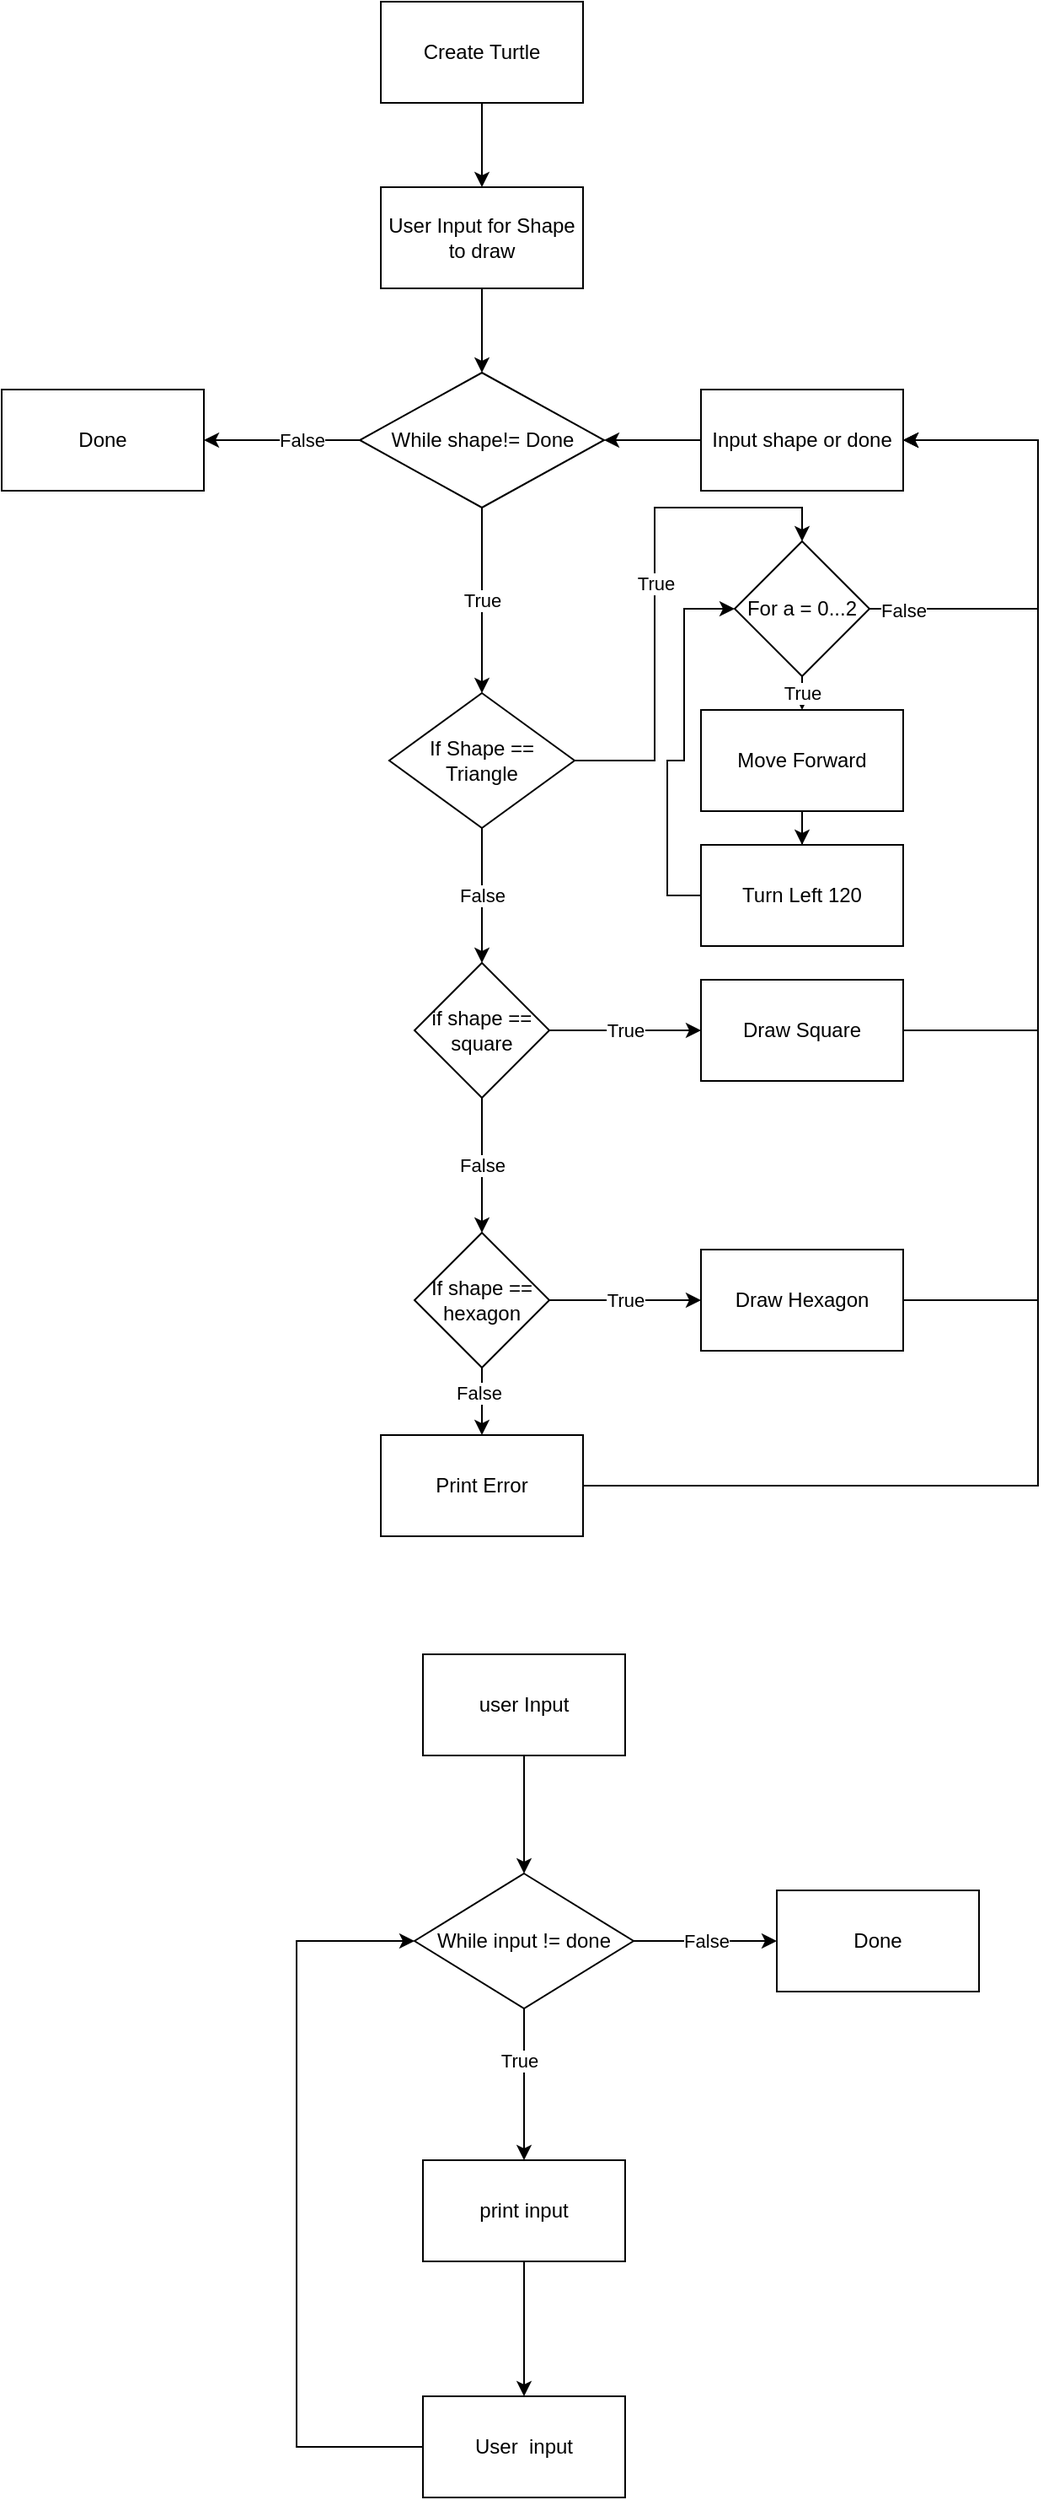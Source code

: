 <mxfile version="13.4.9" type="github">
  <diagram id="QXO7frgfRFghtwRwL6mL" name="Page-1">
    <mxGraphModel dx="1472" dy="1863" grid="1" gridSize="10" guides="1" tooltips="1" connect="1" arrows="1" fold="1" page="1" pageScale="1" pageWidth="850" pageHeight="1100" math="0" shadow="0">
      <root>
        <mxCell id="0" />
        <mxCell id="1" parent="0" />
        <mxCell id="TN6WV2yWwlr5OLhmlhRr-4" value="User Input for Shape to draw" style="rounded=0;whiteSpace=wrap;html=1;" parent="1" vertex="1">
          <mxGeometry x="250" y="90" width="120" height="60" as="geometry" />
        </mxCell>
        <mxCell id="TN6WV2yWwlr5OLhmlhRr-5" value="" style="endArrow=classic;html=1;entryX=0.5;entryY=0;entryDx=0;entryDy=0;" parent="1" source="TN6WV2yWwlr5OLhmlhRr-4" target="TN6WV2yWwlr5OLhmlhRr-34" edge="1">
          <mxGeometry width="50" height="50" relative="1" as="geometry">
            <mxPoint x="300" y="410" as="sourcePoint" />
            <mxPoint x="314" y="160" as="targetPoint" />
          </mxGeometry>
        </mxCell>
        <mxCell id="TN6WV2yWwlr5OLhmlhRr-8" value="True" style="edgeStyle=orthogonalEdgeStyle;rounded=0;orthogonalLoop=1;jettySize=auto;html=1;entryX=0.5;entryY=0;entryDx=0;entryDy=0;" parent="1" source="TN6WV2yWwlr5OLhmlhRr-6" target="zi6b82KJYKhJK6f6ln1B-2" edge="1">
          <mxGeometry relative="1" as="geometry">
            <mxPoint x="380" y="470" as="targetPoint" />
          </mxGeometry>
        </mxCell>
        <mxCell id="TN6WV2yWwlr5OLhmlhRr-10" value="False" style="edgeStyle=orthogonalEdgeStyle;rounded=0;orthogonalLoop=1;jettySize=auto;html=1;" parent="1" source="TN6WV2yWwlr5OLhmlhRr-6" target="TN6WV2yWwlr5OLhmlhRr-9" edge="1">
          <mxGeometry relative="1" as="geometry" />
        </mxCell>
        <mxCell id="TN6WV2yWwlr5OLhmlhRr-6" value="If Shape == Triangle" style="rhombus;whiteSpace=wrap;html=1;" parent="1" vertex="1">
          <mxGeometry x="255" y="390" width="110" height="80" as="geometry" />
        </mxCell>
        <mxCell id="TN6WV2yWwlr5OLhmlhRr-36" style="edgeStyle=orthogonalEdgeStyle;rounded=0;orthogonalLoop=1;jettySize=auto;html=1;entryX=1;entryY=0.5;entryDx=0;entryDy=0;exitX=1;exitY=0.5;exitDx=0;exitDy=0;" parent="1" source="zi6b82KJYKhJK6f6ln1B-2" target="TN6WV2yWwlr5OLhmlhRr-43" edge="1">
          <mxGeometry relative="1" as="geometry">
            <mxPoint x="485" y="190" as="targetPoint" />
            <Array as="points">
              <mxPoint x="640" y="340" />
              <mxPoint x="640" y="240" />
            </Array>
            <mxPoint x="690" y="430" as="sourcePoint" />
          </mxGeometry>
        </mxCell>
        <mxCell id="zi6b82KJYKhJK6f6ln1B-11" value="False" style="edgeLabel;html=1;align=center;verticalAlign=middle;resizable=0;points=[];" vertex="1" connectable="0" parent="TN6WV2yWwlr5OLhmlhRr-36">
          <mxGeometry x="-0.859" y="-1" relative="1" as="geometry">
            <mxPoint as="offset" />
          </mxGeometry>
        </mxCell>
        <mxCell id="TN6WV2yWwlr5OLhmlhRr-12" value="True" style="edgeStyle=orthogonalEdgeStyle;rounded=0;orthogonalLoop=1;jettySize=auto;html=1;" parent="1" source="TN6WV2yWwlr5OLhmlhRr-9" target="TN6WV2yWwlr5OLhmlhRr-11" edge="1">
          <mxGeometry relative="1" as="geometry" />
        </mxCell>
        <mxCell id="TN6WV2yWwlr5OLhmlhRr-14" value="False" style="edgeStyle=orthogonalEdgeStyle;rounded=0;orthogonalLoop=1;jettySize=auto;html=1;" parent="1" source="TN6WV2yWwlr5OLhmlhRr-9" target="TN6WV2yWwlr5OLhmlhRr-13" edge="1">
          <mxGeometry relative="1" as="geometry" />
        </mxCell>
        <mxCell id="TN6WV2yWwlr5OLhmlhRr-9" value="if shape == square" style="rhombus;whiteSpace=wrap;html=1;" parent="1" vertex="1">
          <mxGeometry x="270" y="550" width="80" height="80" as="geometry" />
        </mxCell>
        <mxCell id="TN6WV2yWwlr5OLhmlhRr-37" style="edgeStyle=orthogonalEdgeStyle;rounded=0;orthogonalLoop=1;jettySize=auto;html=1;entryX=1;entryY=0.25;entryDx=0;entryDy=0;" parent="1" source="TN6WV2yWwlr5OLhmlhRr-43" target="TN6WV2yWwlr5OLhmlhRr-43" edge="1">
          <mxGeometry relative="1" as="geometry">
            <mxPoint x="490" y="200" as="targetPoint" />
            <Array as="points">
              <mxPoint x="500" y="220" />
              <mxPoint x="560" y="220" />
            </Array>
          </mxGeometry>
        </mxCell>
        <mxCell id="TN6WV2yWwlr5OLhmlhRr-11" value="Draw Square" style="whiteSpace=wrap;html=1;" parent="1" vertex="1">
          <mxGeometry x="440" y="560" width="120" height="60" as="geometry" />
        </mxCell>
        <mxCell id="TN6WV2yWwlr5OLhmlhRr-16" value="True" style="edgeStyle=orthogonalEdgeStyle;rounded=0;orthogonalLoop=1;jettySize=auto;html=1;" parent="1" source="TN6WV2yWwlr5OLhmlhRr-13" target="TN6WV2yWwlr5OLhmlhRr-15" edge="1">
          <mxGeometry relative="1" as="geometry" />
        </mxCell>
        <mxCell id="TN6WV2yWwlr5OLhmlhRr-18" value="" style="edgeStyle=orthogonalEdgeStyle;rounded=0;orthogonalLoop=1;jettySize=auto;html=1;" parent="1" source="TN6WV2yWwlr5OLhmlhRr-13" target="TN6WV2yWwlr5OLhmlhRr-17" edge="1">
          <mxGeometry relative="1" as="geometry" />
        </mxCell>
        <mxCell id="TN6WV2yWwlr5OLhmlhRr-19" value="False" style="edgeLabel;html=1;align=center;verticalAlign=middle;resizable=0;points=[];" parent="TN6WV2yWwlr5OLhmlhRr-18" vertex="1" connectable="0">
          <mxGeometry x="-0.267" y="-2" relative="1" as="geometry">
            <mxPoint as="offset" />
          </mxGeometry>
        </mxCell>
        <mxCell id="TN6WV2yWwlr5OLhmlhRr-13" value="If shape == hexagon" style="rhombus;whiteSpace=wrap;html=1;" parent="1" vertex="1">
          <mxGeometry x="270" y="710" width="80" height="80" as="geometry" />
        </mxCell>
        <mxCell id="TN6WV2yWwlr5OLhmlhRr-38" style="edgeStyle=orthogonalEdgeStyle;rounded=0;orthogonalLoop=1;jettySize=auto;html=1;entryX=1;entryY=0.5;entryDx=0;entryDy=0;" parent="1" source="TN6WV2yWwlr5OLhmlhRr-15" target="TN6WV2yWwlr5OLhmlhRr-43" edge="1">
          <mxGeometry relative="1" as="geometry">
            <mxPoint x="490" y="200" as="targetPoint" />
            <Array as="points">
              <mxPoint x="640" y="750" />
              <mxPoint x="640" y="240" />
              <mxPoint x="545" y="240" />
            </Array>
          </mxGeometry>
        </mxCell>
        <mxCell id="TN6WV2yWwlr5OLhmlhRr-15" value="Draw Hexagon" style="whiteSpace=wrap;html=1;" parent="1" vertex="1">
          <mxGeometry x="440" y="720" width="120" height="60" as="geometry" />
        </mxCell>
        <mxCell id="TN6WV2yWwlr5OLhmlhRr-39" style="edgeStyle=orthogonalEdgeStyle;rounded=0;orthogonalLoop=1;jettySize=auto;html=1;entryX=1;entryY=0.5;entryDx=0;entryDy=0;" parent="1" source="TN6WV2yWwlr5OLhmlhRr-17" target="TN6WV2yWwlr5OLhmlhRr-43" edge="1">
          <mxGeometry relative="1" as="geometry">
            <mxPoint x="490" y="210" as="targetPoint" />
            <Array as="points">
              <mxPoint x="640" y="860" />
              <mxPoint x="640" y="240" />
            </Array>
          </mxGeometry>
        </mxCell>
        <mxCell id="TN6WV2yWwlr5OLhmlhRr-17" value="Print Error" style="whiteSpace=wrap;html=1;" parent="1" vertex="1">
          <mxGeometry x="250" y="830" width="120" height="60" as="geometry" />
        </mxCell>
        <mxCell id="TN6WV2yWwlr5OLhmlhRr-21" value="" style="edgeStyle=orthogonalEdgeStyle;rounded=0;orthogonalLoop=1;jettySize=auto;html=1;" parent="1" source="TN6WV2yWwlr5OLhmlhRr-20" target="TN6WV2yWwlr5OLhmlhRr-4" edge="1">
          <mxGeometry relative="1" as="geometry" />
        </mxCell>
        <mxCell id="TN6WV2yWwlr5OLhmlhRr-20" value="Create Turtle" style="rounded=0;whiteSpace=wrap;html=1;" parent="1" vertex="1">
          <mxGeometry x="250" y="-20" width="120" height="60" as="geometry" />
        </mxCell>
        <mxCell id="TN6WV2yWwlr5OLhmlhRr-25" value="" style="edgeStyle=orthogonalEdgeStyle;rounded=0;orthogonalLoop=1;jettySize=auto;html=1;" parent="1" source="TN6WV2yWwlr5OLhmlhRr-23" target="TN6WV2yWwlr5OLhmlhRr-24" edge="1">
          <mxGeometry relative="1" as="geometry" />
        </mxCell>
        <mxCell id="TN6WV2yWwlr5OLhmlhRr-23" value="user Input" style="rounded=0;whiteSpace=wrap;html=1;" parent="1" vertex="1">
          <mxGeometry x="275" y="960" width="120" height="60" as="geometry" />
        </mxCell>
        <mxCell id="TN6WV2yWwlr5OLhmlhRr-27" value="" style="edgeStyle=orthogonalEdgeStyle;rounded=0;orthogonalLoop=1;jettySize=auto;html=1;" parent="1" source="TN6WV2yWwlr5OLhmlhRr-24" target="TN6WV2yWwlr5OLhmlhRr-26" edge="1">
          <mxGeometry relative="1" as="geometry" />
        </mxCell>
        <mxCell id="TN6WV2yWwlr5OLhmlhRr-31" value="True" style="edgeLabel;html=1;align=center;verticalAlign=middle;resizable=0;points=[];" parent="TN6WV2yWwlr5OLhmlhRr-27" vertex="1" connectable="0">
          <mxGeometry x="-0.311" y="-3" relative="1" as="geometry">
            <mxPoint as="offset" />
          </mxGeometry>
        </mxCell>
        <mxCell id="TN6WV2yWwlr5OLhmlhRr-33" value="False" style="edgeStyle=orthogonalEdgeStyle;rounded=0;orthogonalLoop=1;jettySize=auto;html=1;" parent="1" source="TN6WV2yWwlr5OLhmlhRr-24" target="TN6WV2yWwlr5OLhmlhRr-32" edge="1">
          <mxGeometry relative="1" as="geometry" />
        </mxCell>
        <mxCell id="TN6WV2yWwlr5OLhmlhRr-24" value="While input != done" style="rhombus;whiteSpace=wrap;html=1;rounded=0;" parent="1" vertex="1">
          <mxGeometry x="270" y="1090" width="130" height="80" as="geometry" />
        </mxCell>
        <mxCell id="TN6WV2yWwlr5OLhmlhRr-29" value="" style="edgeStyle=orthogonalEdgeStyle;rounded=0;orthogonalLoop=1;jettySize=auto;html=1;" parent="1" source="TN6WV2yWwlr5OLhmlhRr-26" target="TN6WV2yWwlr5OLhmlhRr-28" edge="1">
          <mxGeometry relative="1" as="geometry" />
        </mxCell>
        <mxCell id="TN6WV2yWwlr5OLhmlhRr-26" value="print input" style="whiteSpace=wrap;html=1;rounded=0;" parent="1" vertex="1">
          <mxGeometry x="275" y="1260" width="120" height="60" as="geometry" />
        </mxCell>
        <mxCell id="TN6WV2yWwlr5OLhmlhRr-30" style="edgeStyle=orthogonalEdgeStyle;rounded=0;orthogonalLoop=1;jettySize=auto;html=1;entryX=0;entryY=0.5;entryDx=0;entryDy=0;" parent="1" source="TN6WV2yWwlr5OLhmlhRr-28" target="TN6WV2yWwlr5OLhmlhRr-24" edge="1">
          <mxGeometry relative="1" as="geometry">
            <Array as="points">
              <mxPoint x="200" y="1430" />
              <mxPoint x="200" y="1130" />
            </Array>
          </mxGeometry>
        </mxCell>
        <mxCell id="TN6WV2yWwlr5OLhmlhRr-28" value="User&amp;nbsp; input" style="whiteSpace=wrap;html=1;rounded=0;" parent="1" vertex="1">
          <mxGeometry x="275" y="1400" width="120" height="60" as="geometry" />
        </mxCell>
        <mxCell id="TN6WV2yWwlr5OLhmlhRr-32" value="Done" style="whiteSpace=wrap;html=1;rounded=0;" parent="1" vertex="1">
          <mxGeometry x="485" y="1100" width="120" height="60" as="geometry" />
        </mxCell>
        <mxCell id="TN6WV2yWwlr5OLhmlhRr-35" value="True" style="edgeStyle=orthogonalEdgeStyle;rounded=0;orthogonalLoop=1;jettySize=auto;html=1;" parent="1" source="TN6WV2yWwlr5OLhmlhRr-34" target="TN6WV2yWwlr5OLhmlhRr-6" edge="1">
          <mxGeometry relative="1" as="geometry" />
        </mxCell>
        <mxCell id="TN6WV2yWwlr5OLhmlhRr-41" value="" style="edgeStyle=orthogonalEdgeStyle;rounded=0;orthogonalLoop=1;jettySize=auto;html=1;" parent="1" source="TN6WV2yWwlr5OLhmlhRr-34" target="TN6WV2yWwlr5OLhmlhRr-40" edge="1">
          <mxGeometry relative="1" as="geometry" />
        </mxCell>
        <mxCell id="TN6WV2yWwlr5OLhmlhRr-42" value="False" style="edgeLabel;html=1;align=center;verticalAlign=middle;resizable=0;points=[];" parent="TN6WV2yWwlr5OLhmlhRr-41" vertex="1" connectable="0">
          <mxGeometry x="-0.239" relative="1" as="geometry">
            <mxPoint as="offset" />
          </mxGeometry>
        </mxCell>
        <mxCell id="TN6WV2yWwlr5OLhmlhRr-34" value="While shape!= Done" style="rhombus;whiteSpace=wrap;html=1;" parent="1" vertex="1">
          <mxGeometry x="237.5" y="200" width="145" height="80" as="geometry" />
        </mxCell>
        <mxCell id="TN6WV2yWwlr5OLhmlhRr-40" value="Done" style="whiteSpace=wrap;html=1;" parent="1" vertex="1">
          <mxGeometry x="25" y="210" width="120" height="60" as="geometry" />
        </mxCell>
        <mxCell id="TN6WV2yWwlr5OLhmlhRr-44" value="" style="edgeStyle=orthogonalEdgeStyle;rounded=0;orthogonalLoop=1;jettySize=auto;html=1;" parent="1" source="TN6WV2yWwlr5OLhmlhRr-43" target="TN6WV2yWwlr5OLhmlhRr-34" edge="1">
          <mxGeometry relative="1" as="geometry" />
        </mxCell>
        <mxCell id="TN6WV2yWwlr5OLhmlhRr-43" value="Input shape or done" style="rounded=0;whiteSpace=wrap;html=1;" parent="1" vertex="1">
          <mxGeometry x="440" y="210" width="120" height="60" as="geometry" />
        </mxCell>
        <mxCell id="TN6WV2yWwlr5OLhmlhRr-45" style="edgeStyle=orthogonalEdgeStyle;rounded=0;orthogonalLoop=1;jettySize=auto;html=1;" parent="1" source="TN6WV2yWwlr5OLhmlhRr-11" target="TN6WV2yWwlr5OLhmlhRr-43" edge="1">
          <mxGeometry relative="1" as="geometry">
            <mxPoint x="515" y="590.0" as="sourcePoint" />
            <mxPoint x="490" y="200" as="targetPoint" />
            <Array as="points">
              <mxPoint x="640" y="590" />
              <mxPoint x="640" y="240" />
            </Array>
          </mxGeometry>
        </mxCell>
        <mxCell id="zi6b82KJYKhJK6f6ln1B-2" value="For a = 0...2" style="rhombus;whiteSpace=wrap;html=1;" vertex="1" parent="1">
          <mxGeometry x="460" y="300" width="80" height="80" as="geometry" />
        </mxCell>
        <mxCell id="zi6b82KJYKhJK6f6ln1B-9" value="" style="edgeStyle=orthogonalEdgeStyle;rounded=0;orthogonalLoop=1;jettySize=auto;html=1;" edge="1" parent="1" source="zi6b82KJYKhJK6f6ln1B-4" target="zi6b82KJYKhJK6f6ln1B-5">
          <mxGeometry relative="1" as="geometry" />
        </mxCell>
        <mxCell id="zi6b82KJYKhJK6f6ln1B-4" value="Move Forward" style="rounded=0;whiteSpace=wrap;html=1;" vertex="1" parent="1">
          <mxGeometry x="440" y="400" width="120" height="60" as="geometry" />
        </mxCell>
        <mxCell id="zi6b82KJYKhJK6f6ln1B-10" style="edgeStyle=orthogonalEdgeStyle;rounded=0;orthogonalLoop=1;jettySize=auto;html=1;entryX=0;entryY=0.5;entryDx=0;entryDy=0;exitX=0;exitY=0.5;exitDx=0;exitDy=0;" edge="1" parent="1" source="zi6b82KJYKhJK6f6ln1B-5" target="zi6b82KJYKhJK6f6ln1B-2">
          <mxGeometry relative="1" as="geometry">
            <Array as="points">
              <mxPoint x="420" y="510" />
              <mxPoint x="420" y="430" />
              <mxPoint x="430" y="430" />
              <mxPoint x="430" y="340" />
            </Array>
          </mxGeometry>
        </mxCell>
        <mxCell id="zi6b82KJYKhJK6f6ln1B-5" value="Turn Left 120" style="rounded=0;whiteSpace=wrap;html=1;" vertex="1" parent="1">
          <mxGeometry x="440" y="480" width="120" height="60" as="geometry" />
        </mxCell>
        <mxCell id="zi6b82KJYKhJK6f6ln1B-8" value="True" style="endArrow=classic;html=1;exitX=0.5;exitY=1;exitDx=0;exitDy=0;entryX=0.5;entryY=0;entryDx=0;entryDy=0;" edge="1" parent="1" source="zi6b82KJYKhJK6f6ln1B-2" target="zi6b82KJYKhJK6f6ln1B-4">
          <mxGeometry width="50" height="50" relative="1" as="geometry">
            <mxPoint x="460" y="470" as="sourcePoint" />
            <mxPoint x="510" y="420" as="targetPoint" />
          </mxGeometry>
        </mxCell>
      </root>
    </mxGraphModel>
  </diagram>
</mxfile>
